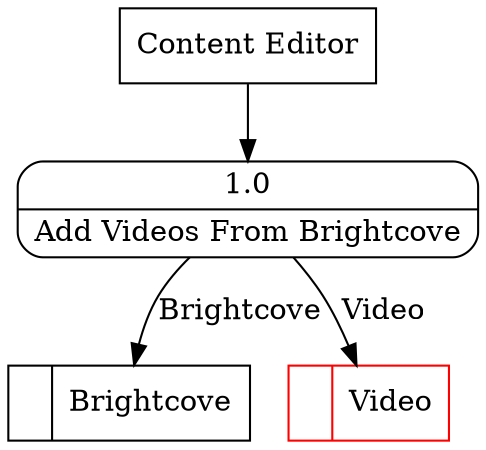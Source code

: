 digraph dfd2{ 
node[shape=record]
200 [label="<f0>  |<f1> Brightcove " ];
201 [label="<f0>  |<f1> Video " color=red];
202 [label="Content Editor" shape=box];
203 [label="{<f0> 1.0|<f1> Add Videos From Brightcove }" shape=Mrecord];
202 -> 203
203 -> 201 [label="Video"]
203 -> 200 [label="Brightcove"]
}